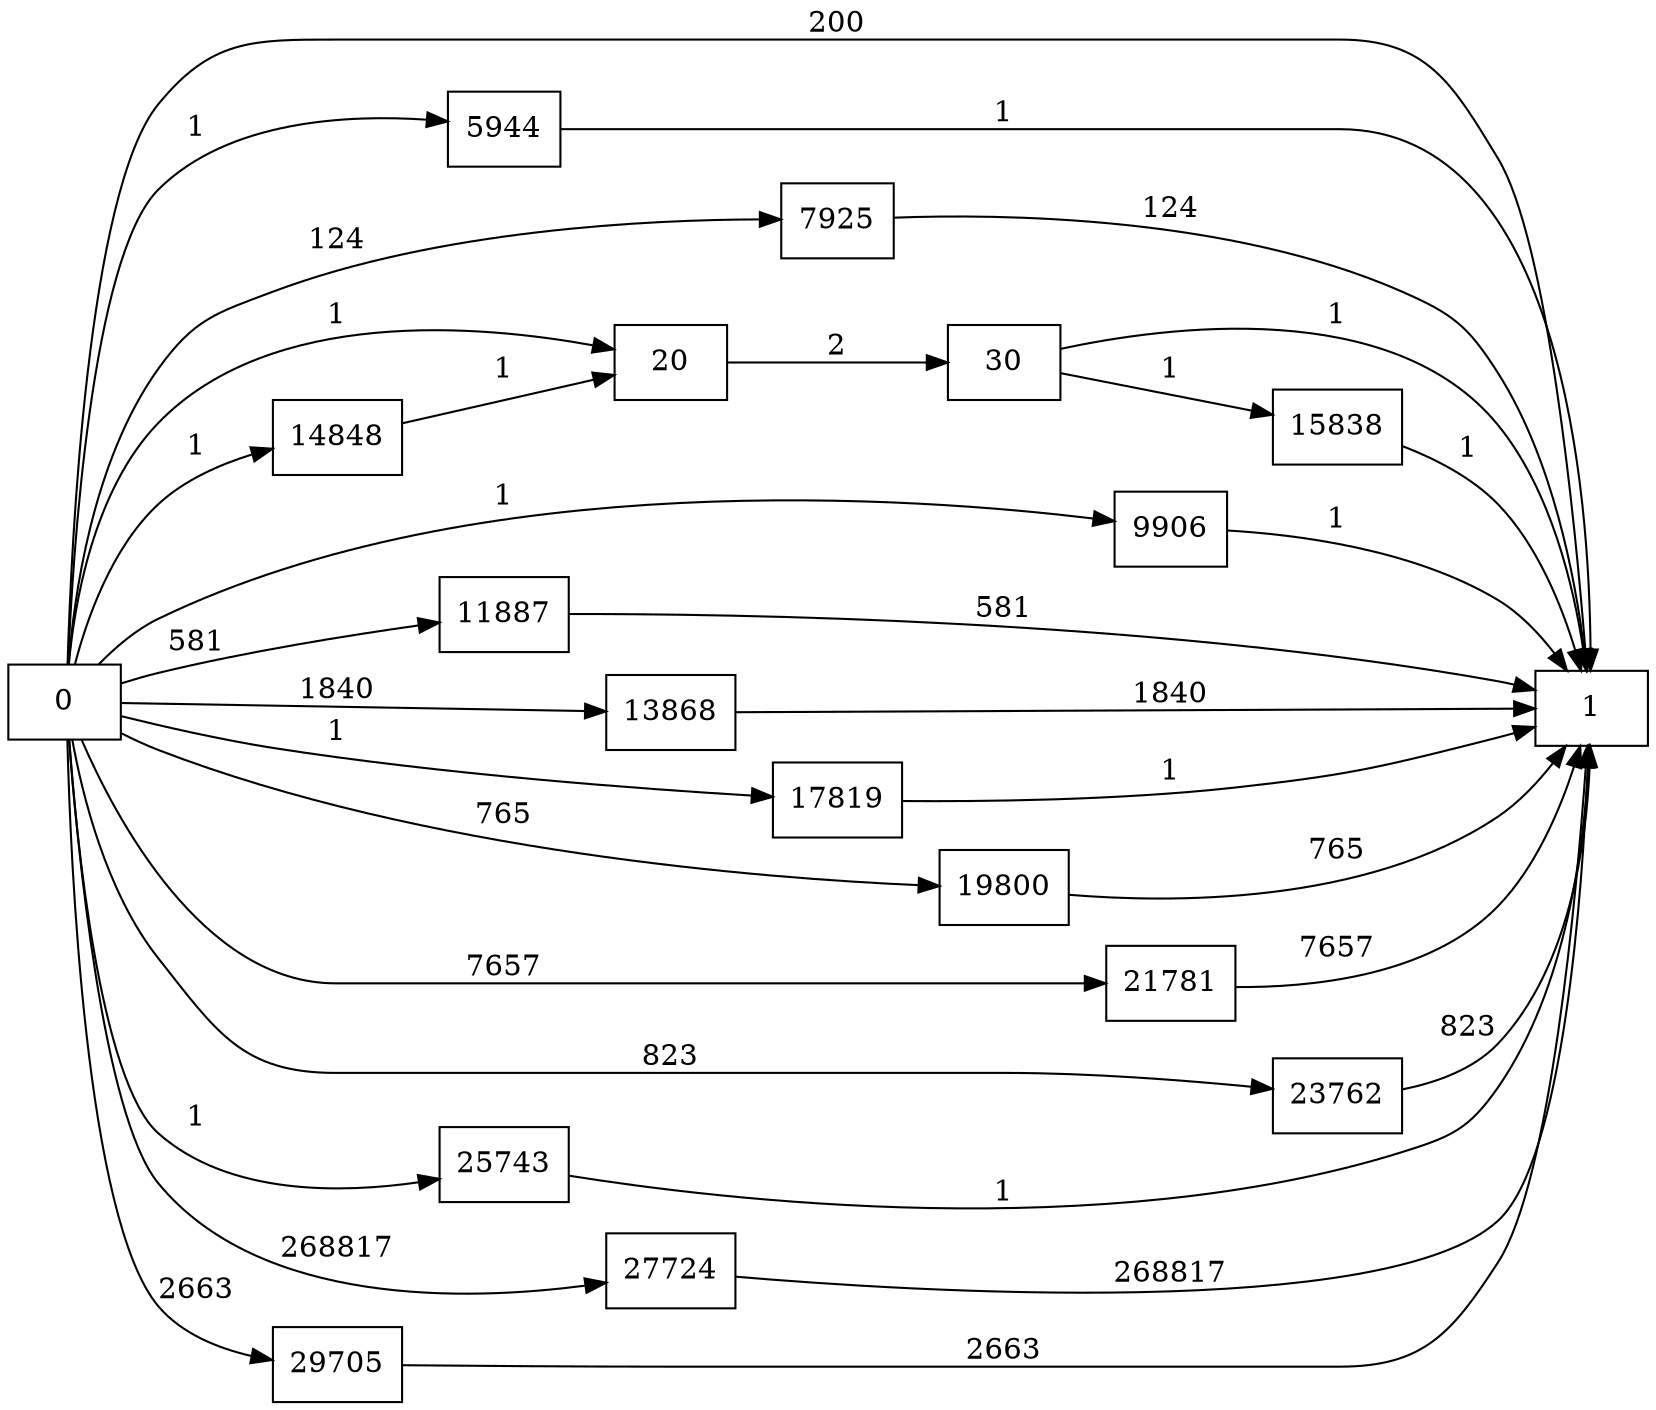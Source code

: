 digraph {
	graph [rankdir=LR]
	node [shape=rectangle]
	20 -> 30 [label=2]
	30 -> 1 [label=1]
	30 -> 15838 [label=1]
	5944 -> 1 [label=1]
	7925 -> 1 [label=124]
	9906 -> 1 [label=1]
	11887 -> 1 [label=581]
	13868 -> 1 [label=1840]
	14848 -> 20 [label=1]
	15838 -> 1 [label=1]
	17819 -> 1 [label=1]
	19800 -> 1 [label=765]
	21781 -> 1 [label=7657]
	23762 -> 1 [label=823]
	25743 -> 1 [label=1]
	27724 -> 1 [label=268817]
	29705 -> 1 [label=2663]
	0 -> 20 [label=1]
	0 -> 1 [label=200]
	0 -> 5944 [label=1]
	0 -> 7925 [label=124]
	0 -> 9906 [label=1]
	0 -> 11887 [label=581]
	0 -> 13868 [label=1840]
	0 -> 14848 [label=1]
	0 -> 17819 [label=1]
	0 -> 19800 [label=765]
	0 -> 21781 [label=7657]
	0 -> 23762 [label=823]
	0 -> 25743 [label=1]
	0 -> 27724 [label=268817]
	0 -> 29705 [label=2663]
}
